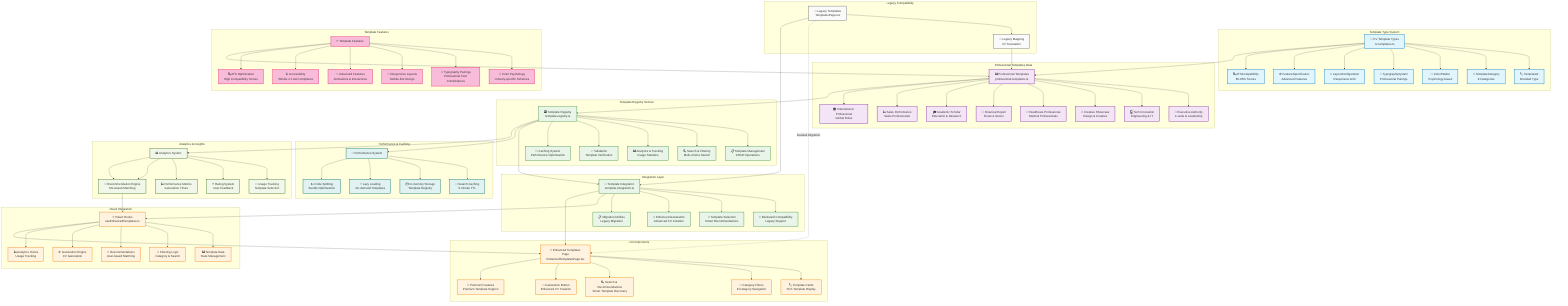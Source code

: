 graph TB
    %% Professional Templates System Architecture
    %% Author: Gil Klainert
    %% Date: 2024-08-21
    
    subgraph "Template Type System"
        TS["📝 CV Template Types<br/>cv-templates.ts"]
        TS --> TID["🏷️ TemplateId<br/>Branded Type"]
        TS --> TC["📂 TemplateCategory<br/>8 Categories"]
        TS --> CP["🎨 ColorPalette<br/>Psychology-based"]
        TS --> TY["📝 TypographySystem<br/>Professional Pairings"]
        TS --> LC["📐 LayoutConfiguration<br/>Responsive Grid"]
        TS --> FS["⚙️ FeatureSpecification<br/>Advanced Features"]
        TS --> ATS["🔍 ATSCompatibility<br/>85-95% Scores"]
    end
    
    subgraph "Professional Templates Data"
        PTD["📊 Professional Templates<br/>professional-templates.ts"]
        PTD --> EX["👔 Executive Authority<br/>C-suite & Leadership"]
        PTD --> TECH["💻 Tech Innovation<br/>Engineering & IT"]
        PTD --> CR["🎨 Creative Showcase<br/>Design & Creative"]
        PTD --> HC["🏥 Healthcare Professional<br/>Medical Professionals"]
        PTD --> FIN["💼 Financial Expert<br/>Finance Sector"]
        PTD --> AC["🎓 Academic Scholar<br/>Education & Research"]
        PTD --> SAL["📈 Sales Performance<br/>Sales Professionals"]
        PTD --> INT["🌍 International Professional<br/>Global Roles"]
    end
    
    subgraph "Template Registry Service"
        TRS["🗃️ Template Registry<br/>template-registry.ts"]
        TRS --> TM["📋 Template Management<br/>CRUD Operations"]
        TRS --> SF["🔍 Search & Filtering<br/>Multi-criteria Search"]
        TRS --> AN["📊 Analytics & Tracking<br/>Usage Statistics"]
        TRS --> VA["✅ Validation<br/>Template Verification"]
        TRS --> CA["💾 Caching System<br/>Performance Optimization"]
    end
    
    subgraph "Integration Layer"
        TI["🔗 Template Integration<br/>template-integration.ts"]
        TI --> BC["🔄 Backward Compatibility<br/>Legacy Support"]
        TI --> TSS["🎯 Template Selection<br/>Smart Recommendations"]
        TI --> CVG["🚀 Enhanced Generation<br/>Advanced CV Creation"]
        TI --> MIG["📋 Migration Utilities<br/>Legacy Migration"]
    end
    
    subgraph "React Integration"
        RH["⚛️ React Hooks<br/>useEnhancedTemplates.ts"]
        RH --> TD["📊 Template Data<br/>State Management"]
        RH --> FI["🔽 Filtering Logic<br/>Category & Search"]
        RH --> RE["🎯 Recommendations<br/>User-based Matching"]
        RH --> GE["⚙️ Generation Engine<br/>CV Generation"]
        RH --> AN2["📈 Analytics Hooks<br/>Usage Tracking"]
    end
    
    subgraph "UI Components"
        ETP["🎨 Enhanced Templates Page<br/>EnhancedTemplatesPage.tsx"]
        ETP --> TC2["🏷️ Template Cards<br/>Rich Template Display"]
        ETP --> CF["🔽 Category Filters<br/>8-Category Navigation"]
        ETP --> SR["🔍 Search & Recommendations<br/>Smart Template Discovery"]
        ETP --> GB["🚀 Generation Button<br/>Enhanced CV Creation"]
        ETP --> PM["💎 Premium Features<br/>Premium Template Support"]
    end
    
    subgraph "Legacy Compatibility"
        LT["📄 Legacy Templates<br/>TemplatesPage.tsx"]
        LT --> LM["🔄 Legacy Mapping<br/>ID Translation"]
        LM --> PTD
        LT -.->|"Gradual Migration"| ETP
    end
    
    subgraph "Template Features"
        TF["⭐ Template Features"]
        TF --> CP2["🎨 Color Psychology<br/>Industry-specific Schemes"]
        TF --> TP["📝 Typography Pairings<br/>Professional Font Combinations"]
        TF --> RL["📱 Responsive Layouts<br/>Mobile-first Design"]
        TF --> AF["✨ Advanced Features<br/>Animations & Interactions"]
        TF --> AC2["♿ Accessibility<br/>WCAG 2.1 AA Compliance"]
        TF --> AO["🔍 ATS Optimization<br/>High Compatibility Scores"]
    end
    
    subgraph "Performance & Caching"
        PC["🚀 Performance System"]
        PC --> SC["💾 Search Caching<br/>5-minute TTL"]
        PC --> IM["📦 In-memory Storage<br/>Template Registry"]
        PC --> LL["⚡ Lazy Loading<br/>On-demand Templates"]
        PC --> CS["✂️ Code Splitting<br/>Bundle Optimization"]
    end
    
    subgraph "Analytics & Insights"
        AI["📊 Analytics System"]
        AI --> UT["👥 Usage Tracking<br/>Template Selection"]
        AI --> RT["⭐ Rating System<br/>User Feedback"]
        AI --> PT["📈 Performance Metrics<br/>Generation Times"]
        AI --> REC["🎯 Recommendation Engine<br/>ML-based Matching"]
    end
    
    %% Data Flow Connections
    TS --> PTD
    PTD --> TRS
    TRS --> TI
    TI --> RH
    RH --> ETP
    TRS --> PC
    TRS --> AI
    TF --> PTD
    
    %% Integration Flows
    LT --> TI
    TI --> ETP
    AI --> REC
    REC --> RH
    
    %% Style Classes
    classDef typeSystem fill:#e1f5fe,stroke:#0277bd,stroke-width:2px
    classDef templateData fill:#f3e5f5,stroke:#7b1fa2,stroke-width:2px
    classDef serviceLayer fill:#e8f5e8,stroke:#388e3c,stroke-width:2px
    classDef uiLayer fill:#fff3e0,stroke:#f57c00,stroke-width:2px
    classDef legacyLayer fill:#fafafa,stroke:#616161,stroke-width:2px
    classDef featureLayer fill:#f8bbd9,stroke:#e91e63,stroke-width:2px
    classDef performanceLayer fill:#e0f2f1,stroke:#00695c,stroke-width:2px
    classDef analyticsLayer fill:#f1f8e9,stroke:#33691e,stroke-width:2px
    
    %% Apply Styles
    class TS,TID,TC,CP,TY,LC,FS,ATS typeSystem
    class PTD,EX,TECH,CR,HC,FIN,AC,SAL,INT templateData
    class TRS,TM,SF,AN,VA,CA,TI,BC,TSS,CVG,MIG serviceLayer
    class RH,TD,FI,RE,GE,AN2,ETP,TC2,CF,SR,GB,PM uiLayer
    class LT,LM legacyLayer
    class TF,CP2,TP,RL,AF,AC2,AO featureLayer
    class PC,SC,IM,LL,CS performanceLayer
    class AI,UT,RT,PT,REC analyticsLayer